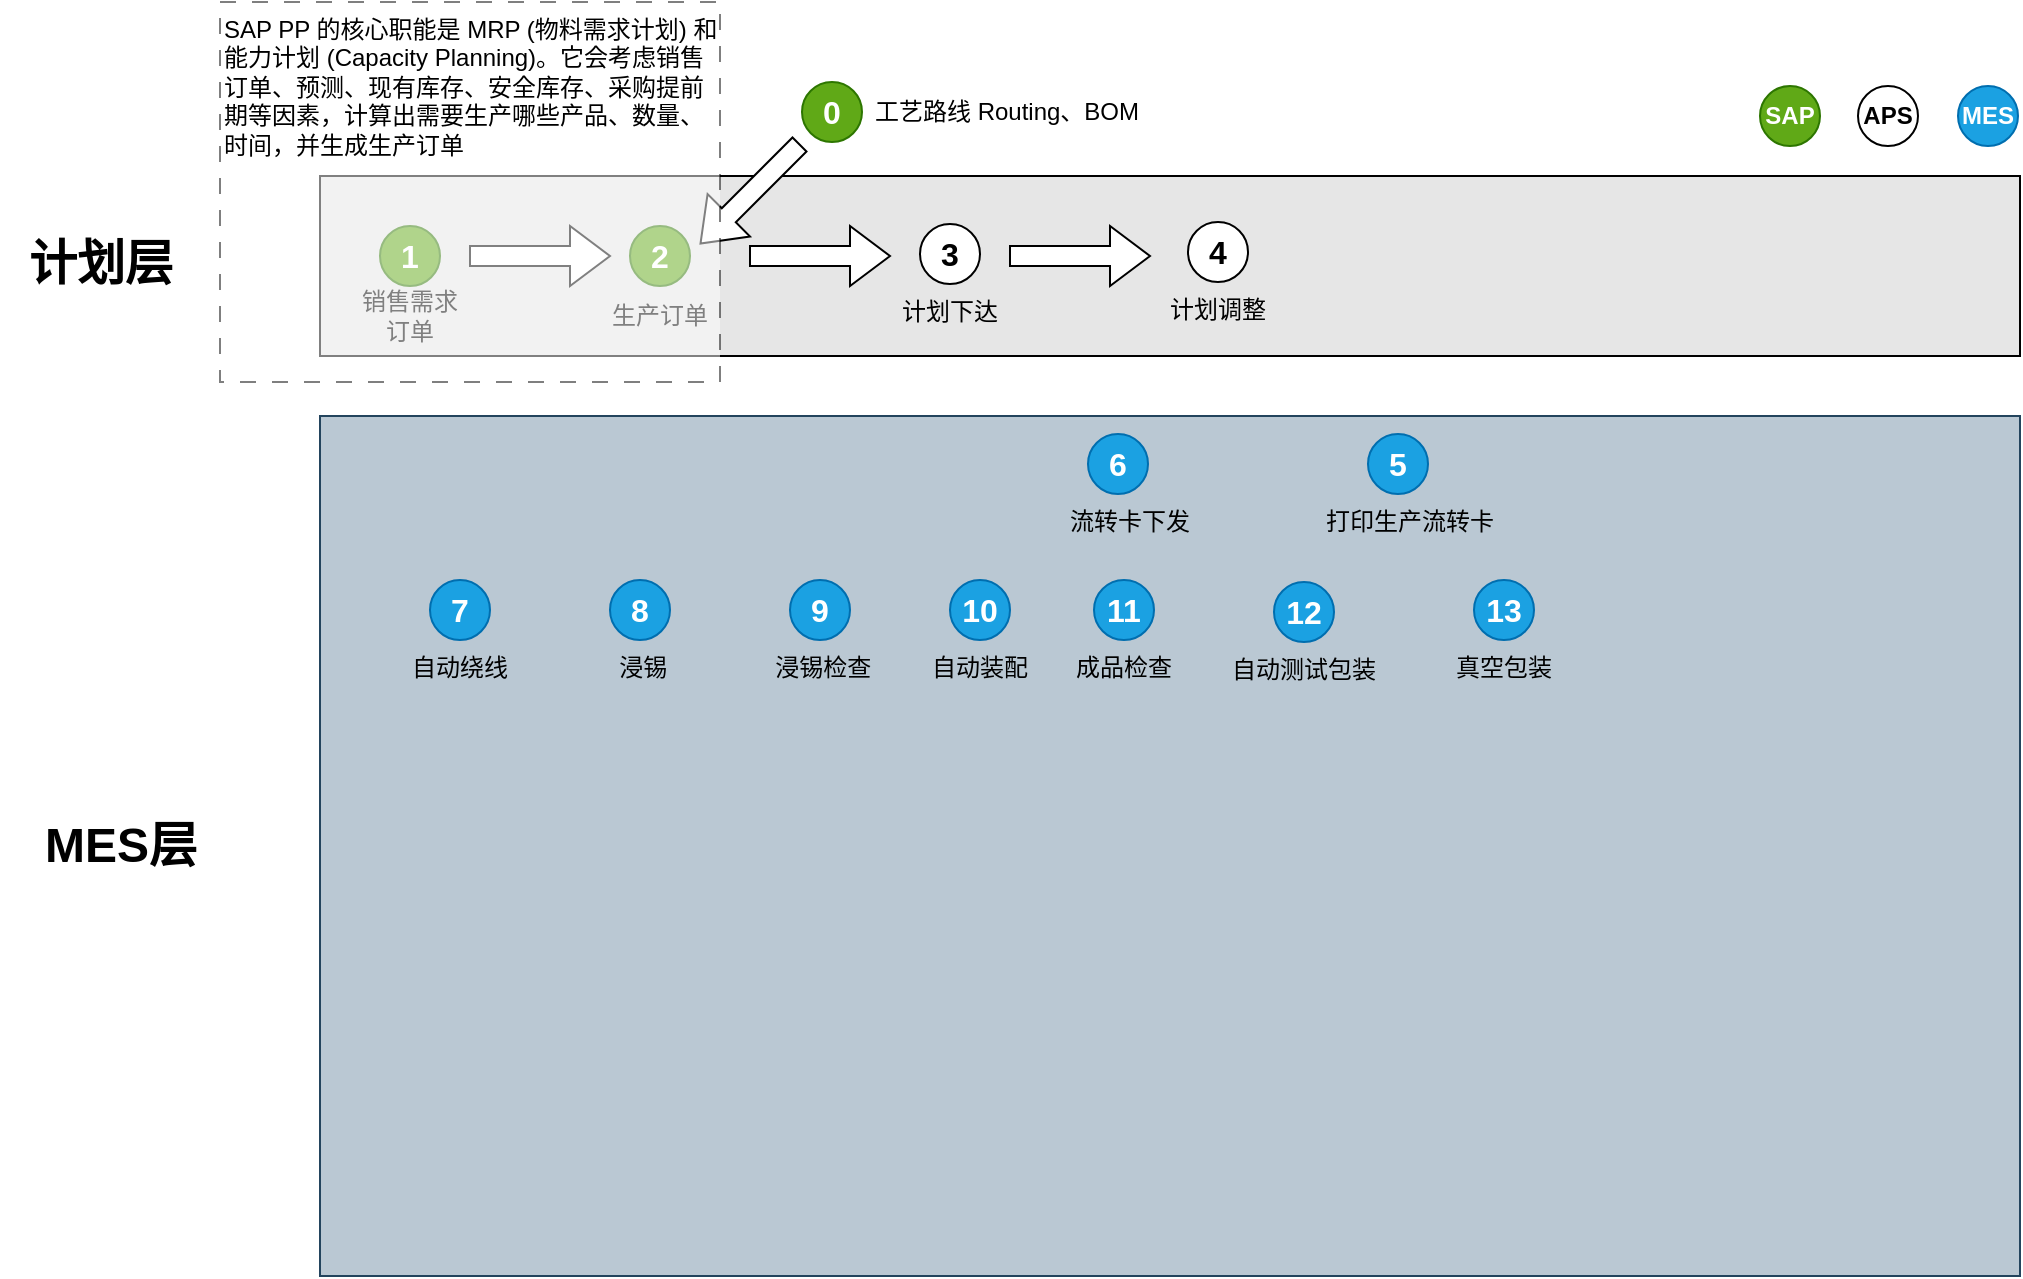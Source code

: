 <mxfile version="26.2.14">
  <diagram name="Page-1" id="LYEeIje9SqZyWHTVqlJM">
    <mxGraphModel dx="742" dy="389" grid="1" gridSize="10" guides="1" tooltips="1" connect="1" arrows="1" fold="1" page="1" pageScale="1" pageWidth="850" pageHeight="1100" math="0" shadow="0">
      <root>
        <mxCell id="0" />
        <mxCell id="1" parent="0" />
        <mxCell id="aC4bHIneP-dO9CCa_mvw-2" value="" style="rounded=0;whiteSpace=wrap;html=1;fillColor=#E6E6E6;" vertex="1" parent="1">
          <mxGeometry x="270" y="347" width="850" height="90" as="geometry" />
        </mxCell>
        <mxCell id="aC4bHIneP-dO9CCa_mvw-3" value="计划层" style="text;strokeColor=none;fillColor=none;html=1;fontSize=24;fontStyle=1;verticalAlign=middle;align=center;" vertex="1" parent="1">
          <mxGeometry x="110" y="371" width="100" height="40" as="geometry" />
        </mxCell>
        <mxCell id="aC4bHIneP-dO9CCa_mvw-4" value="" style="html=1;shadow=0;dashed=0;align=center;verticalAlign=middle;shape=mxgraph.arrows2.arrow;dy=0.67;dx=20;notch=0;" vertex="1" parent="1">
          <mxGeometry x="345" y="372" width="70" height="30" as="geometry" />
        </mxCell>
        <mxCell id="aC4bHIneP-dO9CCa_mvw-5" value="" style="group" vertex="1" connectable="0" parent="1">
          <mxGeometry x="285" y="372" width="60" height="60" as="geometry" />
        </mxCell>
        <mxCell id="aC4bHIneP-dO9CCa_mvw-6" value="1" style="ellipse;whiteSpace=wrap;html=1;aspect=fixed;rotation=0;strokeColor=#2D7600;gradientDirection=east;fillColor=#60a917;rounded=0;pointerEvents=0;fontFamily=Helvetica;fontSize=16;spacingTop=4;spacingBottom=4;spacingLeft=4;spacingRight=4;points=[];fontStyle=1;snapToPoint=0;fontColor=#ffffff;" vertex="1" parent="aC4bHIneP-dO9CCa_mvw-5">
          <mxGeometry x="15" width="30" height="30" as="geometry" />
        </mxCell>
        <mxCell id="aC4bHIneP-dO9CCa_mvw-7" value="销售需求订单" style="text;html=1;align=center;verticalAlign=middle;whiteSpace=wrap;rounded=0;" vertex="1" parent="aC4bHIneP-dO9CCa_mvw-5">
          <mxGeometry y="30" width="60" height="30" as="geometry" />
        </mxCell>
        <mxCell id="aC4bHIneP-dO9CCa_mvw-8" value="" style="group" vertex="1" connectable="0" parent="1">
          <mxGeometry x="410" y="372" width="60" height="60" as="geometry" />
        </mxCell>
        <mxCell id="aC4bHIneP-dO9CCa_mvw-9" value="2" style="ellipse;whiteSpace=wrap;html=1;aspect=fixed;rotation=0;strokeColor=#2D7600;gradientDirection=east;fillColor=#60a917;rounded=0;pointerEvents=0;fontFamily=Helvetica;fontSize=16;spacingTop=4;spacingBottom=4;spacingLeft=4;spacingRight=4;points=[];fontStyle=1;snapToPoint=0;fontColor=#ffffff;" vertex="1" parent="aC4bHIneP-dO9CCa_mvw-8">
          <mxGeometry x="15" width="30" height="30" as="geometry" />
        </mxCell>
        <mxCell id="aC4bHIneP-dO9CCa_mvw-10" value="生产订单" style="text;html=1;align=center;verticalAlign=middle;whiteSpace=wrap;rounded=0;" vertex="1" parent="aC4bHIneP-dO9CCa_mvw-8">
          <mxGeometry y="30" width="60" height="30" as="geometry" />
        </mxCell>
        <mxCell id="aC4bHIneP-dO9CCa_mvw-11" value="" style="group" vertex="1" connectable="0" parent="1">
          <mxGeometry x="496" y="300" width="190" height="60" as="geometry" />
        </mxCell>
        <mxCell id="aC4bHIneP-dO9CCa_mvw-12" value="0" style="ellipse;whiteSpace=wrap;html=1;aspect=fixed;rotation=0;strokeColor=#2D7600;gradientDirection=east;fillColor=#60a917;rounded=0;pointerEvents=0;fontFamily=Helvetica;fontSize=16;spacingTop=4;spacingBottom=4;spacingLeft=4;spacingRight=4;points=[];fontStyle=1;snapToPoint=0;fontColor=#ffffff;" vertex="1" parent="aC4bHIneP-dO9CCa_mvw-11">
          <mxGeometry x="15" width="30" height="30" as="geometry" />
        </mxCell>
        <mxCell id="aC4bHIneP-dO9CCa_mvw-13" value="工艺路线&amp;nbsp;Routing、BOM" style="text;html=1;align=center;verticalAlign=middle;whiteSpace=wrap;rounded=0;" vertex="1" parent="aC4bHIneP-dO9CCa_mvw-11">
          <mxGeometry x="45" width="145" height="30" as="geometry" />
        </mxCell>
        <mxCell id="aC4bHIneP-dO9CCa_mvw-14" value="" style="html=1;shadow=0;dashed=0;align=center;verticalAlign=middle;shape=mxgraph.arrows2.arrow;dy=0.67;dx=20;notch=0;rotation=-225;" vertex="1" parent="1">
          <mxGeometry x="450" y="341" width="70" height="30" as="geometry" />
        </mxCell>
        <mxCell id="aC4bHIneP-dO9CCa_mvw-15" value="" style="html=1;shadow=0;dashed=0;align=center;verticalAlign=middle;shape=mxgraph.arrows2.arrow;dy=0.67;dx=20;notch=0;" vertex="1" parent="1">
          <mxGeometry x="485" y="372" width="70" height="30" as="geometry" />
        </mxCell>
        <mxCell id="aC4bHIneP-dO9CCa_mvw-16" value="SAP" style="ellipse;whiteSpace=wrap;html=1;aspect=fixed;rotation=0;strokeColor=#2D7600;gradientDirection=east;fillColor=#60a917;rounded=0;pointerEvents=0;fontFamily=Helvetica;fontSize=12;spacingTop=4;spacingBottom=4;spacingLeft=4;spacingRight=4;points=[];fontStyle=1;snapToPoint=0;fontColor=#ffffff;" vertex="1" parent="1">
          <mxGeometry x="990" y="302" width="30" height="30" as="geometry" />
        </mxCell>
        <mxCell id="aC4bHIneP-dO9CCa_mvw-17" value="" style="html=1;shadow=0;dashed=0;align=center;verticalAlign=middle;shape=mxgraph.arrows2.arrow;dy=0.67;dx=20;notch=0;" vertex="1" parent="1">
          <mxGeometry x="615" y="372" width="70" height="30" as="geometry" />
        </mxCell>
        <mxCell id="aC4bHIneP-dO9CCa_mvw-18" value="" style="group" vertex="1" connectable="0" parent="1">
          <mxGeometry x="555" y="370" width="62" height="60" as="geometry" />
        </mxCell>
        <mxCell id="aC4bHIneP-dO9CCa_mvw-19" value="" style="group" vertex="1" connectable="0" parent="aC4bHIneP-dO9CCa_mvw-18">
          <mxGeometry width="62" height="60" as="geometry" />
        </mxCell>
        <mxCell id="aC4bHIneP-dO9CCa_mvw-20" value="计划下达" style="text;html=1;align=center;verticalAlign=middle;whiteSpace=wrap;rounded=0;" vertex="1" parent="aC4bHIneP-dO9CCa_mvw-19">
          <mxGeometry y="30" width="60" height="30" as="geometry" />
        </mxCell>
        <mxCell id="aC4bHIneP-dO9CCa_mvw-21" value="3" style="ellipse;whiteSpace=wrap;html=1;aspect=fixed;rotation=0;gradientDirection=east;rounded=0;pointerEvents=0;fontFamily=Helvetica;fontSize=16;spacingTop=4;spacingBottom=4;spacingLeft=4;spacingRight=4;points=[];fontStyle=1;snapToPoint=0;" vertex="1" parent="aC4bHIneP-dO9CCa_mvw-18">
          <mxGeometry x="15" y="1" width="30" height="30" as="geometry" />
        </mxCell>
        <mxCell id="aC4bHIneP-dO9CCa_mvw-22" value="" style="group" vertex="1" connectable="0" parent="1">
          <mxGeometry x="689" y="369" width="62" height="60" as="geometry" />
        </mxCell>
        <mxCell id="aC4bHIneP-dO9CCa_mvw-23" value="" style="group" vertex="1" connectable="0" parent="aC4bHIneP-dO9CCa_mvw-22">
          <mxGeometry width="62" height="60" as="geometry" />
        </mxCell>
        <mxCell id="aC4bHIneP-dO9CCa_mvw-24" value="计划调整" style="text;html=1;align=center;verticalAlign=middle;whiteSpace=wrap;rounded=0;" vertex="1" parent="aC4bHIneP-dO9CCa_mvw-23">
          <mxGeometry y="30" width="60" height="30" as="geometry" />
        </mxCell>
        <mxCell id="aC4bHIneP-dO9CCa_mvw-25" value="4" style="ellipse;whiteSpace=wrap;html=1;aspect=fixed;rotation=0;gradientDirection=east;rounded=0;pointerEvents=0;fontFamily=Helvetica;fontSize=16;spacingTop=4;spacingBottom=4;spacingLeft=4;spacingRight=4;points=[];fontStyle=1;snapToPoint=0;" vertex="1" parent="aC4bHIneP-dO9CCa_mvw-22">
          <mxGeometry x="15" y="1" width="30" height="30" as="geometry" />
        </mxCell>
        <mxCell id="aC4bHIneP-dO9CCa_mvw-26" value="APS" style="ellipse;whiteSpace=wrap;html=1;aspect=fixed;rotation=0;gradientDirection=east;rounded=0;pointerEvents=0;fontFamily=Helvetica;fontSize=12;spacingTop=4;spacingBottom=4;spacingLeft=4;spacingRight=4;points=[];fontStyle=1;snapToPoint=0;" vertex="1" parent="1">
          <mxGeometry x="1039" y="302" width="30" height="30" as="geometry" />
        </mxCell>
        <mxCell id="aC4bHIneP-dO9CCa_mvw-27" value="" style="rounded=0;whiteSpace=wrap;html=1;fillColor=#bac8d3;strokeColor=#23445d;" vertex="1" parent="1">
          <mxGeometry x="270" y="467" width="850" height="430" as="geometry" />
        </mxCell>
        <mxCell id="aC4bHIneP-dO9CCa_mvw-28" value="MES层" style="text;strokeColor=none;fillColor=none;html=1;fontSize=24;fontStyle=1;verticalAlign=middle;align=center;" vertex="1" parent="1">
          <mxGeometry x="120" y="662" width="100" height="40" as="geometry" />
        </mxCell>
        <mxCell id="aC4bHIneP-dO9CCa_mvw-29" value="" style="group" vertex="1" connectable="0" parent="1">
          <mxGeometry x="779" y="475" width="90" height="60" as="geometry" />
        </mxCell>
        <mxCell id="aC4bHIneP-dO9CCa_mvw-30" value="" style="group" vertex="1" connectable="0" parent="aC4bHIneP-dO9CCa_mvw-29">
          <mxGeometry width="90" height="60" as="geometry" />
        </mxCell>
        <mxCell id="aC4bHIneP-dO9CCa_mvw-31" value="打印生产流转卡" style="text;html=1;align=center;verticalAlign=middle;whiteSpace=wrap;rounded=0;" vertex="1" parent="aC4bHIneP-dO9CCa_mvw-30">
          <mxGeometry x="-9" y="30" width="90" height="30" as="geometry" />
        </mxCell>
        <mxCell id="aC4bHIneP-dO9CCa_mvw-32" value="5" style="ellipse;whiteSpace=wrap;html=1;aspect=fixed;rotation=0;gradientDirection=east;rounded=0;pointerEvents=0;fontFamily=Helvetica;fontSize=16;spacingTop=4;spacingBottom=4;spacingLeft=4;spacingRight=4;points=[];fontStyle=1;snapToPoint=0;fillColor=#1ba1e2;fontColor=#ffffff;strokeColor=#006EAF;" vertex="1" parent="aC4bHIneP-dO9CCa_mvw-29">
          <mxGeometry x="15" y="1" width="30" height="30" as="geometry" />
        </mxCell>
        <mxCell id="aC4bHIneP-dO9CCa_mvw-33" value="MES" style="ellipse;whiteSpace=wrap;html=1;aspect=fixed;rotation=0;gradientDirection=east;rounded=0;pointerEvents=0;fontFamily=Helvetica;fontSize=12;spacingTop=4;spacingBottom=4;spacingLeft=4;spacingRight=4;points=[];fontStyle=1;snapToPoint=0;fillColor=#1ba1e2;fontColor=#ffffff;strokeColor=#006EAF;" vertex="1" parent="1">
          <mxGeometry x="1089" y="302" width="30" height="30" as="geometry" />
        </mxCell>
        <mxCell id="aC4bHIneP-dO9CCa_mvw-34" value="" style="group" vertex="1" connectable="0" parent="1">
          <mxGeometry x="639" y="475" width="90" height="60" as="geometry" />
        </mxCell>
        <mxCell id="aC4bHIneP-dO9CCa_mvw-35" value="" style="group" vertex="1" connectable="0" parent="aC4bHIneP-dO9CCa_mvw-34">
          <mxGeometry width="90" height="60" as="geometry" />
        </mxCell>
        <mxCell id="aC4bHIneP-dO9CCa_mvw-36" value="流转卡下发" style="text;html=1;align=center;verticalAlign=middle;whiteSpace=wrap;rounded=0;" vertex="1" parent="aC4bHIneP-dO9CCa_mvw-35">
          <mxGeometry x="-9" y="30" width="90" height="30" as="geometry" />
        </mxCell>
        <mxCell id="aC4bHIneP-dO9CCa_mvw-37" value="6" style="ellipse;whiteSpace=wrap;html=1;aspect=fixed;rotation=0;gradientDirection=east;rounded=0;pointerEvents=0;fontFamily=Helvetica;fontSize=16;spacingTop=4;spacingBottom=4;spacingLeft=4;spacingRight=4;points=[];fontStyle=1;snapToPoint=0;fillColor=#1ba1e2;fontColor=#ffffff;strokeColor=#006EAF;" vertex="1" parent="aC4bHIneP-dO9CCa_mvw-34">
          <mxGeometry x="15" y="1" width="30" height="30" as="geometry" />
        </mxCell>
        <mxCell id="aC4bHIneP-dO9CCa_mvw-38" value="" style="group" vertex="1" connectable="0" parent="1">
          <mxGeometry x="310" y="548" width="90" height="60" as="geometry" />
        </mxCell>
        <mxCell id="aC4bHIneP-dO9CCa_mvw-39" value="" style="group" vertex="1" connectable="0" parent="aC4bHIneP-dO9CCa_mvw-38">
          <mxGeometry width="90" height="60" as="geometry" />
        </mxCell>
        <mxCell id="aC4bHIneP-dO9CCa_mvw-40" value="自动绕线" style="text;html=1;align=center;verticalAlign=middle;whiteSpace=wrap;rounded=0;" vertex="1" parent="aC4bHIneP-dO9CCa_mvw-39">
          <mxGeometry x="-15" y="30" width="90" height="30" as="geometry" />
        </mxCell>
        <mxCell id="aC4bHIneP-dO9CCa_mvw-41" value="7" style="ellipse;whiteSpace=wrap;html=1;aspect=fixed;rotation=0;gradientDirection=east;rounded=0;pointerEvents=0;fontFamily=Helvetica;fontSize=16;spacingTop=4;spacingBottom=4;spacingLeft=4;spacingRight=4;points=[];fontStyle=1;snapToPoint=0;fillColor=#1ba1e2;fontColor=#ffffff;strokeColor=#006EAF;" vertex="1" parent="aC4bHIneP-dO9CCa_mvw-38">
          <mxGeometry x="15" y="1" width="30" height="30" as="geometry" />
        </mxCell>
        <mxCell id="aC4bHIneP-dO9CCa_mvw-42" value="" style="group" vertex="1" connectable="0" parent="1">
          <mxGeometry x="400" y="548" width="90" height="60" as="geometry" />
        </mxCell>
        <mxCell id="aC4bHIneP-dO9CCa_mvw-43" value="" style="group" vertex="1" connectable="0" parent="aC4bHIneP-dO9CCa_mvw-42">
          <mxGeometry width="90" height="60" as="geometry" />
        </mxCell>
        <mxCell id="aC4bHIneP-dO9CCa_mvw-44" value="&amp;nbsp;浸锡" style="text;html=1;align=center;verticalAlign=middle;whiteSpace=wrap;rounded=0;" vertex="1" parent="aC4bHIneP-dO9CCa_mvw-43">
          <mxGeometry x="-15" y="30" width="90" height="30" as="geometry" />
        </mxCell>
        <mxCell id="aC4bHIneP-dO9CCa_mvw-45" value="8" style="ellipse;whiteSpace=wrap;html=1;aspect=fixed;rotation=0;gradientDirection=east;rounded=0;pointerEvents=0;fontFamily=Helvetica;fontSize=16;spacingTop=4;spacingBottom=4;spacingLeft=4;spacingRight=4;points=[];fontStyle=1;snapToPoint=0;fillColor=#1ba1e2;fontColor=#ffffff;strokeColor=#006EAF;" vertex="1" parent="aC4bHIneP-dO9CCa_mvw-42">
          <mxGeometry x="15" y="1" width="30" height="30" as="geometry" />
        </mxCell>
        <mxCell id="aC4bHIneP-dO9CCa_mvw-46" value="" style="group" vertex="1" connectable="0" parent="1">
          <mxGeometry x="490" y="548" width="90" height="60" as="geometry" />
        </mxCell>
        <mxCell id="aC4bHIneP-dO9CCa_mvw-47" value="" style="group" vertex="1" connectable="0" parent="aC4bHIneP-dO9CCa_mvw-46">
          <mxGeometry width="90" height="60" as="geometry" />
        </mxCell>
        <mxCell id="aC4bHIneP-dO9CCa_mvw-48" value="&amp;nbsp;浸锡检查" style="text;html=1;align=center;verticalAlign=middle;whiteSpace=wrap;rounded=0;" vertex="1" parent="aC4bHIneP-dO9CCa_mvw-47">
          <mxGeometry x="-15" y="30" width="90" height="30" as="geometry" />
        </mxCell>
        <mxCell id="aC4bHIneP-dO9CCa_mvw-49" value="9" style="ellipse;whiteSpace=wrap;html=1;aspect=fixed;rotation=0;gradientDirection=east;rounded=0;pointerEvents=0;fontFamily=Helvetica;fontSize=16;spacingTop=4;spacingBottom=4;spacingLeft=4;spacingRight=4;points=[];fontStyle=1;snapToPoint=0;fillColor=#1ba1e2;fontColor=#ffffff;strokeColor=#006EAF;" vertex="1" parent="aC4bHIneP-dO9CCa_mvw-46">
          <mxGeometry x="15" y="1" width="30" height="30" as="geometry" />
        </mxCell>
        <mxCell id="aC4bHIneP-dO9CCa_mvw-50" value="" style="group" vertex="1" connectable="0" parent="1">
          <mxGeometry x="570" y="548" width="90" height="60" as="geometry" />
        </mxCell>
        <mxCell id="aC4bHIneP-dO9CCa_mvw-51" value="" style="group" vertex="1" connectable="0" parent="aC4bHIneP-dO9CCa_mvw-50">
          <mxGeometry width="90" height="60" as="geometry" />
        </mxCell>
        <mxCell id="aC4bHIneP-dO9CCa_mvw-52" value="自动装配" style="text;html=1;align=center;verticalAlign=middle;whiteSpace=wrap;rounded=0;" vertex="1" parent="aC4bHIneP-dO9CCa_mvw-51">
          <mxGeometry x="-15" y="30" width="90" height="30" as="geometry" />
        </mxCell>
        <mxCell id="aC4bHIneP-dO9CCa_mvw-53" value="10" style="ellipse;whiteSpace=wrap;html=1;aspect=fixed;rotation=0;gradientDirection=east;rounded=0;pointerEvents=0;fontFamily=Helvetica;fontSize=16;spacingTop=4;spacingBottom=4;spacingLeft=4;spacingRight=4;points=[];fontStyle=1;snapToPoint=0;fillColor=#1ba1e2;fontColor=#ffffff;strokeColor=#006EAF;" vertex="1" parent="aC4bHIneP-dO9CCa_mvw-50">
          <mxGeometry x="15" y="1" width="30" height="30" as="geometry" />
        </mxCell>
        <mxCell id="aC4bHIneP-dO9CCa_mvw-54" value="" style="group" vertex="1" connectable="0" parent="1">
          <mxGeometry x="642" y="548" width="90" height="60" as="geometry" />
        </mxCell>
        <mxCell id="aC4bHIneP-dO9CCa_mvw-55" value="" style="group" vertex="1" connectable="0" parent="aC4bHIneP-dO9CCa_mvw-54">
          <mxGeometry width="90" height="60" as="geometry" />
        </mxCell>
        <mxCell id="aC4bHIneP-dO9CCa_mvw-56" value="成品检查" style="text;html=1;align=center;verticalAlign=middle;whiteSpace=wrap;rounded=0;" vertex="1" parent="aC4bHIneP-dO9CCa_mvw-55">
          <mxGeometry x="-15" y="30" width="90" height="30" as="geometry" />
        </mxCell>
        <mxCell id="aC4bHIneP-dO9CCa_mvw-57" value="11" style="ellipse;whiteSpace=wrap;html=1;aspect=fixed;rotation=0;gradientDirection=east;rounded=0;pointerEvents=0;fontFamily=Helvetica;fontSize=16;spacingTop=4;spacingBottom=4;spacingLeft=4;spacingRight=4;points=[];fontStyle=1;snapToPoint=0;fillColor=#1ba1e2;fontColor=#ffffff;strokeColor=#006EAF;" vertex="1" parent="aC4bHIneP-dO9CCa_mvw-54">
          <mxGeometry x="15" y="1" width="30" height="30" as="geometry" />
        </mxCell>
        <mxCell id="aC4bHIneP-dO9CCa_mvw-58" value="" style="group" vertex="1" connectable="0" parent="1">
          <mxGeometry x="732" y="549" width="90" height="60" as="geometry" />
        </mxCell>
        <mxCell id="aC4bHIneP-dO9CCa_mvw-59" value="" style="group" vertex="1" connectable="0" parent="aC4bHIneP-dO9CCa_mvw-58">
          <mxGeometry width="90" height="60" as="geometry" />
        </mxCell>
        <mxCell id="aC4bHIneP-dO9CCa_mvw-60" value="自动测试包装" style="text;html=1;align=center;verticalAlign=middle;whiteSpace=wrap;rounded=0;" vertex="1" parent="aC4bHIneP-dO9CCa_mvw-59">
          <mxGeometry x="-15" y="30" width="90" height="30" as="geometry" />
        </mxCell>
        <mxCell id="aC4bHIneP-dO9CCa_mvw-61" value="12" style="ellipse;whiteSpace=wrap;html=1;aspect=fixed;rotation=0;gradientDirection=east;rounded=0;pointerEvents=0;fontFamily=Helvetica;fontSize=16;spacingTop=4;spacingBottom=4;spacingLeft=4;spacingRight=4;points=[];fontStyle=1;snapToPoint=0;fillColor=#1ba1e2;fontColor=#ffffff;strokeColor=#006EAF;" vertex="1" parent="aC4bHIneP-dO9CCa_mvw-58">
          <mxGeometry x="15" y="1" width="30" height="30" as="geometry" />
        </mxCell>
        <mxCell id="aC4bHIneP-dO9CCa_mvw-62" value="" style="group" vertex="1" connectable="0" parent="1">
          <mxGeometry x="832" y="548" width="90" height="60" as="geometry" />
        </mxCell>
        <mxCell id="aC4bHIneP-dO9CCa_mvw-63" value="" style="group" vertex="1" connectable="0" parent="aC4bHIneP-dO9CCa_mvw-62">
          <mxGeometry width="90" height="60" as="geometry" />
        </mxCell>
        <mxCell id="aC4bHIneP-dO9CCa_mvw-64" value="真空包装" style="text;html=1;align=center;verticalAlign=middle;whiteSpace=wrap;rounded=0;" vertex="1" parent="aC4bHIneP-dO9CCa_mvw-63">
          <mxGeometry x="-15" y="30" width="90" height="30" as="geometry" />
        </mxCell>
        <mxCell id="aC4bHIneP-dO9CCa_mvw-65" value="13" style="ellipse;whiteSpace=wrap;html=1;aspect=fixed;rotation=0;gradientDirection=east;rounded=0;pointerEvents=0;fontFamily=Helvetica;fontSize=16;spacingTop=4;spacingBottom=4;spacingLeft=4;spacingRight=4;points=[];fontStyle=1;snapToPoint=0;fillColor=#1ba1e2;fontColor=#ffffff;strokeColor=#006EAF;" vertex="1" parent="aC4bHIneP-dO9CCa_mvw-62">
          <mxGeometry x="15" y="1" width="30" height="30" as="geometry" />
        </mxCell>
        <mxCell id="aC4bHIneP-dO9CCa_mvw-68" value="SAP PP 的核心职能是 MRP (物料需求计划) 和能力计划 (Capacity Planning)。它会考虑销售订单、预测、现有库存、安全库存、采购提前期等因素，计算出需要生产哪些产品、数量、时间，并生成生产订单" style="rounded=0;whiteSpace=wrap;html=1;opacity=50;align=left;dashed=1;dashPattern=8 8;verticalAlign=top;" vertex="1" parent="1">
          <mxGeometry x="220" y="260" width="250" height="190" as="geometry" />
        </mxCell>
      </root>
    </mxGraphModel>
  </diagram>
</mxfile>
